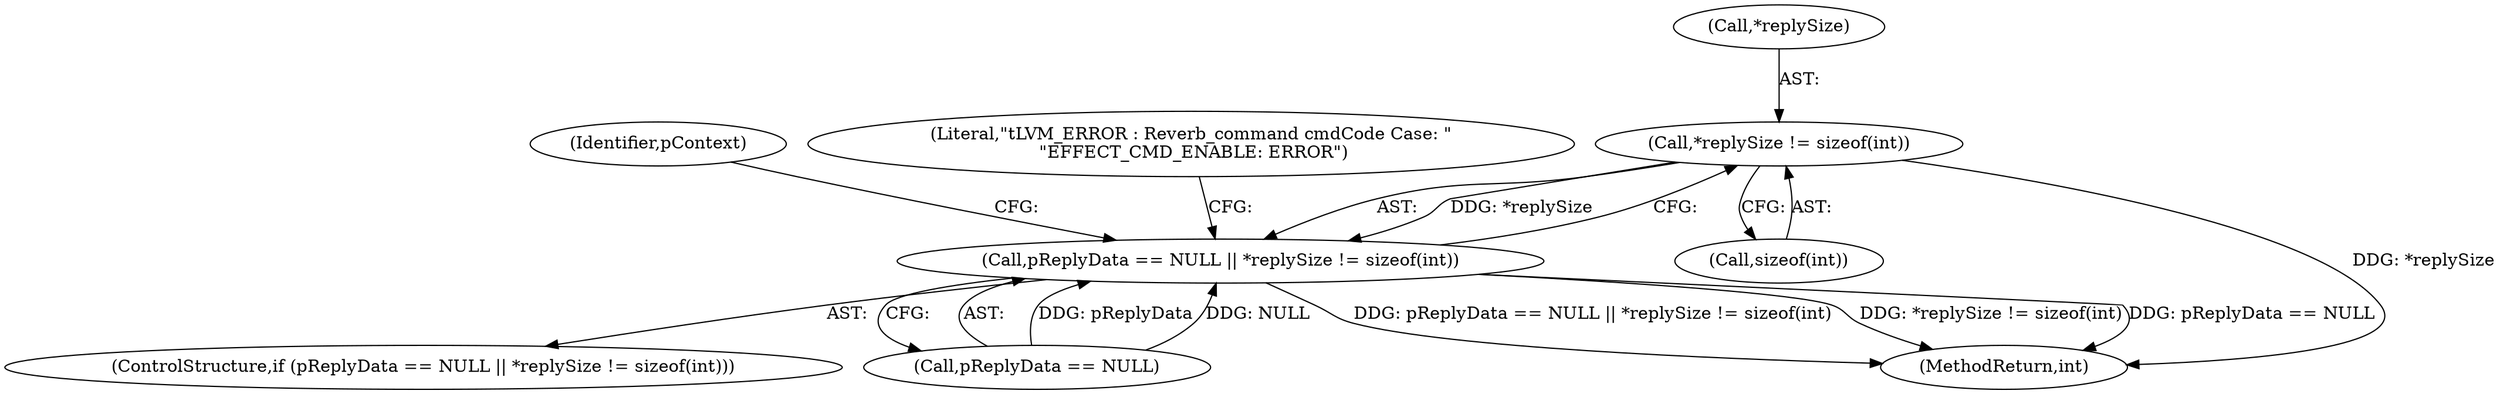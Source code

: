 digraph "0_Android_f490fc335772a9b14e78997486f4a572b0594c04_0@API" {
"1000451" [label="(Call,*replySize != sizeof(int))"];
"1000447" [label="(Call,pReplyData == NULL || *replySize != sizeof(int))"];
"1000465" [label="(Identifier,pContext)"];
"1000451" [label="(Call,*replySize != sizeof(int))"];
"1000446" [label="(ControlStructure,if (pReplyData == NULL || *replySize != sizeof(int)))"];
"1000452" [label="(Call,*replySize)"];
"1000447" [label="(Call,pReplyData == NULL || *replySize != sizeof(int))"];
"1000454" [label="(Call,sizeof(int))"];
"1000458" [label="(Literal,\"\tLVM_ERROR : Reverb_command cmdCode Case: \"\n \"EFFECT_CMD_ENABLE: ERROR\")"];
"1000448" [label="(Call,pReplyData == NULL)"];
"1000685" [label="(MethodReturn,int)"];
"1000451" -> "1000447"  [label="AST: "];
"1000451" -> "1000454"  [label="CFG: "];
"1000452" -> "1000451"  [label="AST: "];
"1000454" -> "1000451"  [label="AST: "];
"1000447" -> "1000451"  [label="CFG: "];
"1000451" -> "1000685"  [label="DDG: *replySize"];
"1000451" -> "1000447"  [label="DDG: *replySize"];
"1000447" -> "1000446"  [label="AST: "];
"1000447" -> "1000448"  [label="CFG: "];
"1000448" -> "1000447"  [label="AST: "];
"1000458" -> "1000447"  [label="CFG: "];
"1000465" -> "1000447"  [label="CFG: "];
"1000447" -> "1000685"  [label="DDG: pReplyData == NULL || *replySize != sizeof(int)"];
"1000447" -> "1000685"  [label="DDG: *replySize != sizeof(int)"];
"1000447" -> "1000685"  [label="DDG: pReplyData == NULL"];
"1000448" -> "1000447"  [label="DDG: pReplyData"];
"1000448" -> "1000447"  [label="DDG: NULL"];
}

